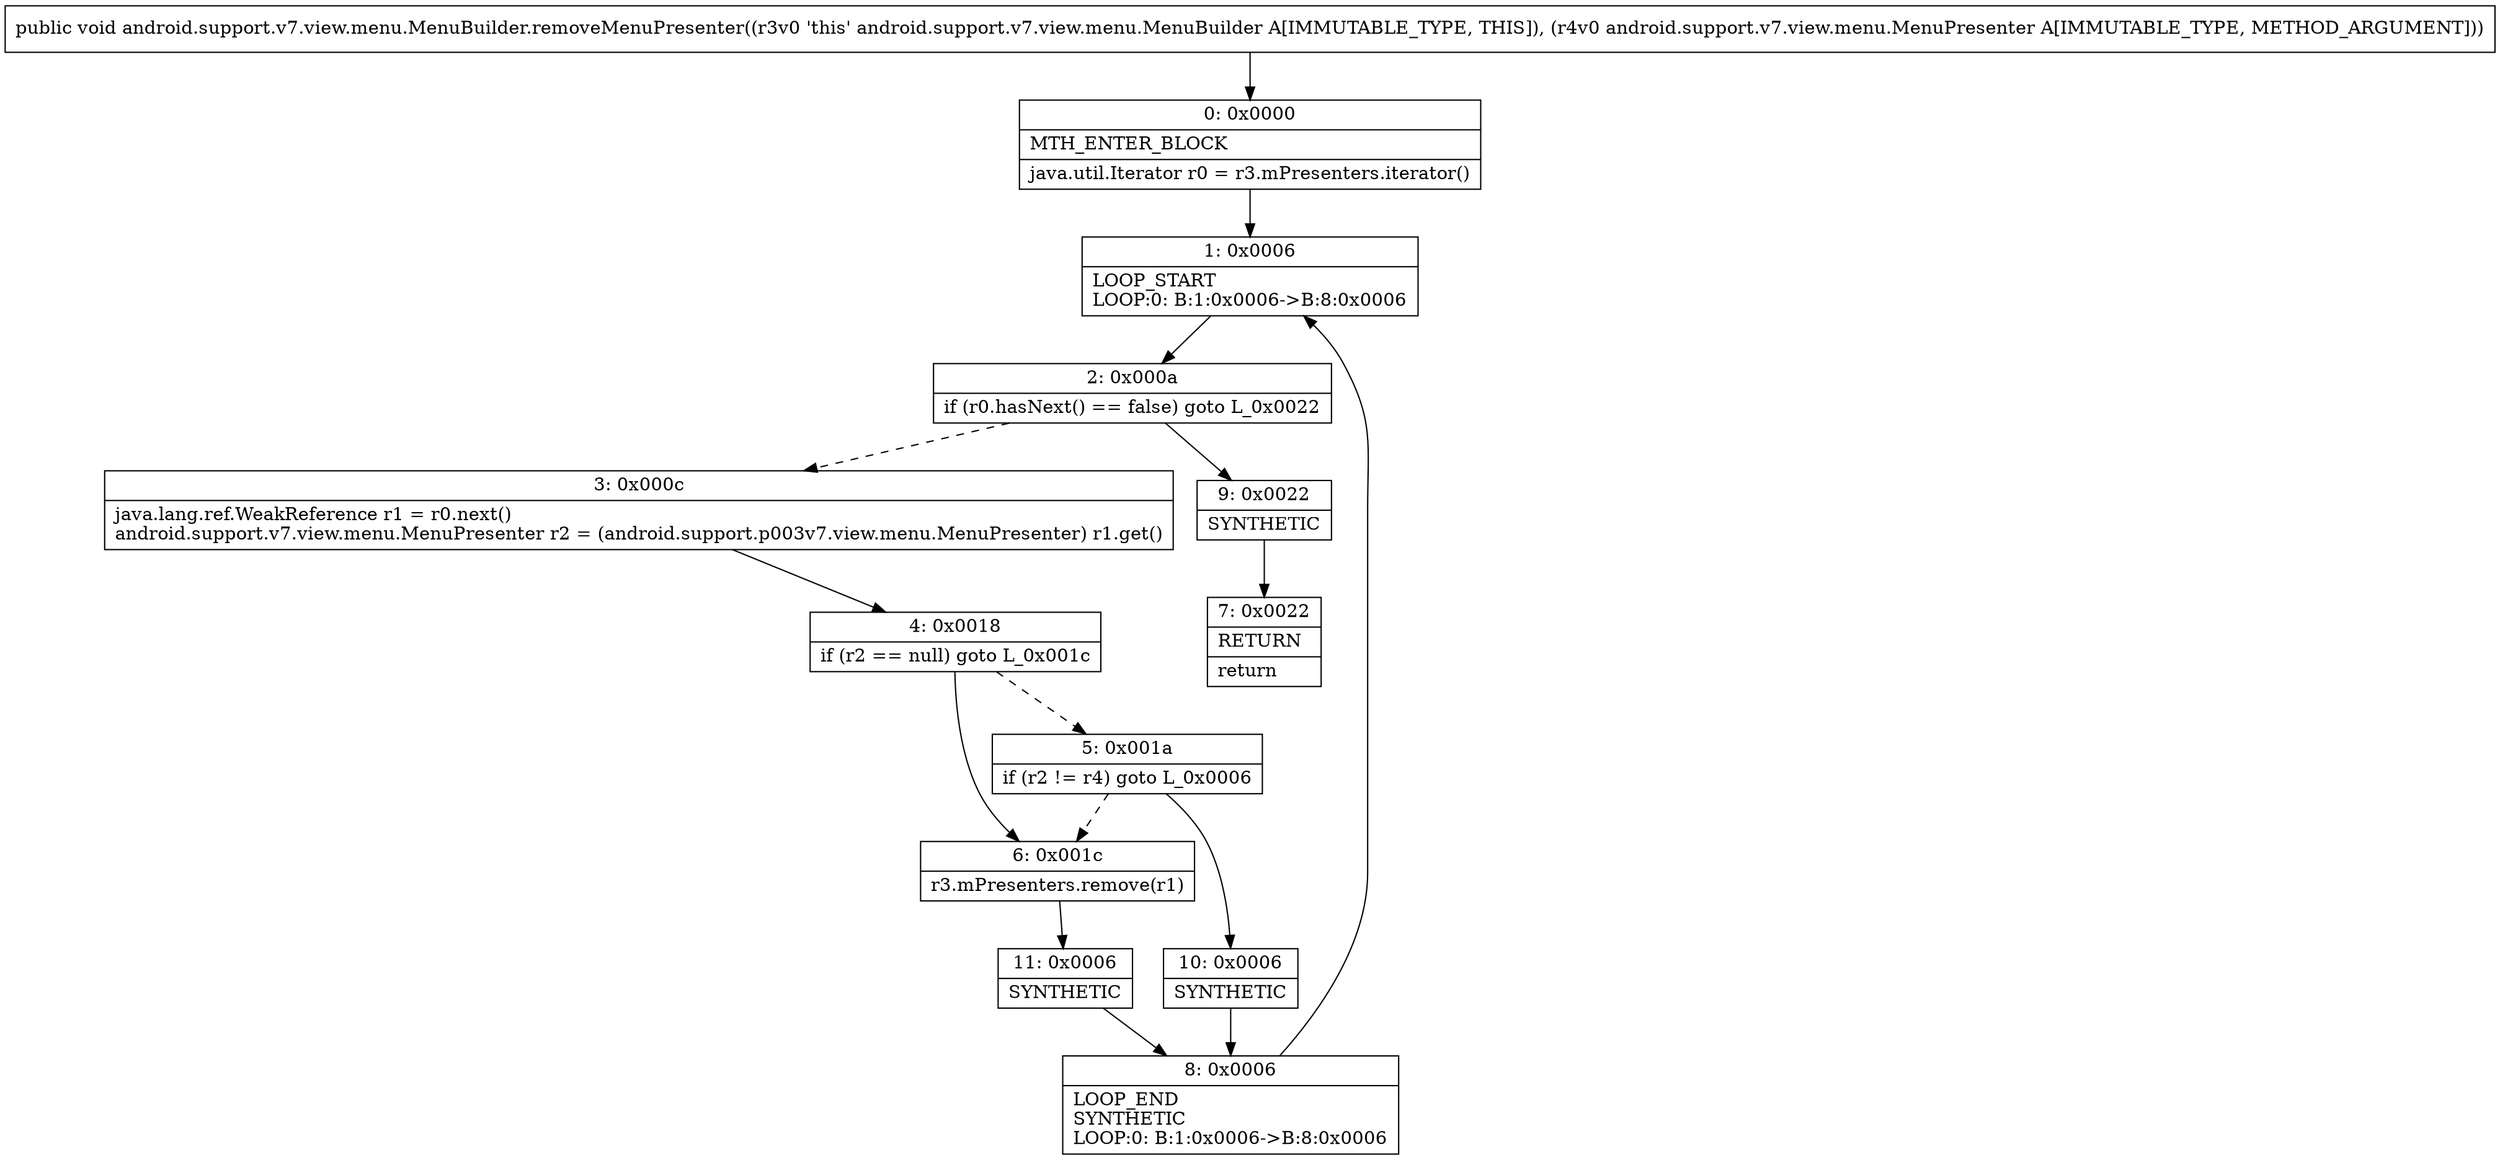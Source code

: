digraph "CFG forandroid.support.v7.view.menu.MenuBuilder.removeMenuPresenter(Landroid\/support\/v7\/view\/menu\/MenuPresenter;)V" {
Node_0 [shape=record,label="{0\:\ 0x0000|MTH_ENTER_BLOCK\l|java.util.Iterator r0 = r3.mPresenters.iterator()\l}"];
Node_1 [shape=record,label="{1\:\ 0x0006|LOOP_START\lLOOP:0: B:1:0x0006\-\>B:8:0x0006\l}"];
Node_2 [shape=record,label="{2\:\ 0x000a|if (r0.hasNext() == false) goto L_0x0022\l}"];
Node_3 [shape=record,label="{3\:\ 0x000c|java.lang.ref.WeakReference r1 = r0.next()\landroid.support.v7.view.menu.MenuPresenter r2 = (android.support.p003v7.view.menu.MenuPresenter) r1.get()\l}"];
Node_4 [shape=record,label="{4\:\ 0x0018|if (r2 == null) goto L_0x001c\l}"];
Node_5 [shape=record,label="{5\:\ 0x001a|if (r2 != r4) goto L_0x0006\l}"];
Node_6 [shape=record,label="{6\:\ 0x001c|r3.mPresenters.remove(r1)\l}"];
Node_7 [shape=record,label="{7\:\ 0x0022|RETURN\l|return\l}"];
Node_8 [shape=record,label="{8\:\ 0x0006|LOOP_END\lSYNTHETIC\lLOOP:0: B:1:0x0006\-\>B:8:0x0006\l}"];
Node_9 [shape=record,label="{9\:\ 0x0022|SYNTHETIC\l}"];
Node_10 [shape=record,label="{10\:\ 0x0006|SYNTHETIC\l}"];
Node_11 [shape=record,label="{11\:\ 0x0006|SYNTHETIC\l}"];
MethodNode[shape=record,label="{public void android.support.v7.view.menu.MenuBuilder.removeMenuPresenter((r3v0 'this' android.support.v7.view.menu.MenuBuilder A[IMMUTABLE_TYPE, THIS]), (r4v0 android.support.v7.view.menu.MenuPresenter A[IMMUTABLE_TYPE, METHOD_ARGUMENT])) }"];
MethodNode -> Node_0;
Node_0 -> Node_1;
Node_1 -> Node_2;
Node_2 -> Node_3[style=dashed];
Node_2 -> Node_9;
Node_3 -> Node_4;
Node_4 -> Node_5[style=dashed];
Node_4 -> Node_6;
Node_5 -> Node_6[style=dashed];
Node_5 -> Node_10;
Node_6 -> Node_11;
Node_8 -> Node_1;
Node_9 -> Node_7;
Node_10 -> Node_8;
Node_11 -> Node_8;
}

